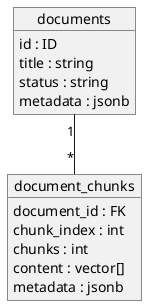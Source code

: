 @startuml
object documents {
  id : ID
  title : string
  status : string
  metadata : jsonb
}
object document_chunks {
  document_id : FK
  chunk_index : int
  chunks : int
  content : vector[]
  metadata : jsonb
}

documents "1" -- "*" document_chunks
@enduml
